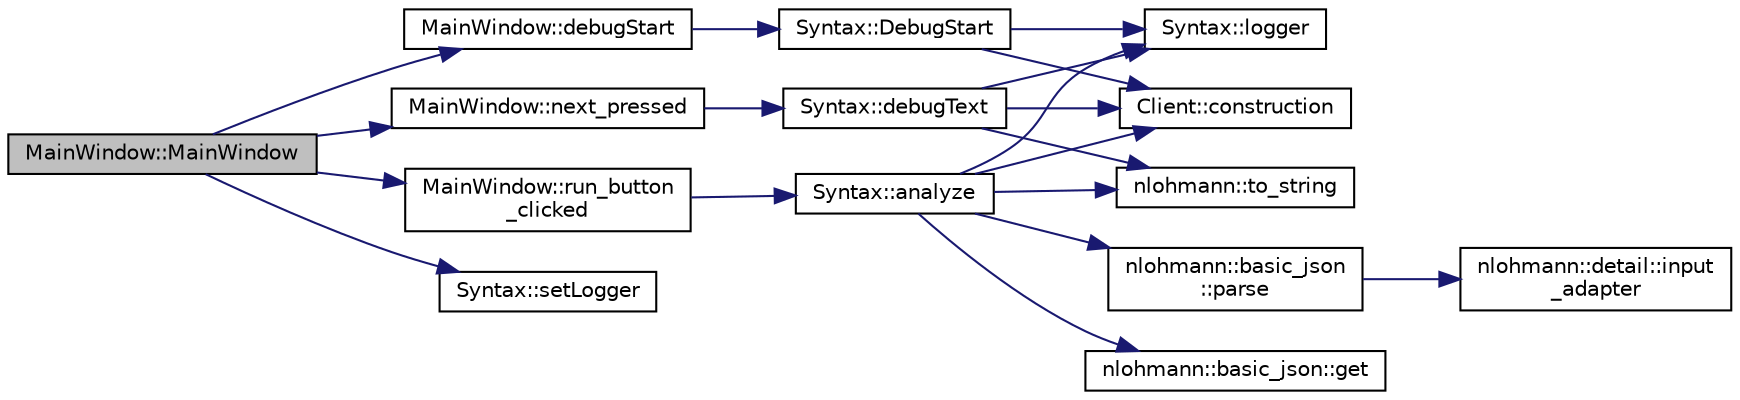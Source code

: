 digraph "MainWindow::MainWindow"
{
 // LATEX_PDF_SIZE
  edge [fontname="Helvetica",fontsize="10",labelfontname="Helvetica",labelfontsize="10"];
  node [fontname="Helvetica",fontsize="10",shape=record];
  rankdir="LR";
  Node1 [label="MainWindow::MainWindow",height=0.2,width=0.4,color="black", fillcolor="grey75", style="filled", fontcolor="black",tooltip="Generates the window with all its components."];
  Node1 -> Node2 [color="midnightblue",fontsize="10",style="solid"];
  Node2 [label="MainWindow::debugStart",height=0.2,width=0.4,color="black", fillcolor="white", style="filled",URL="$classMainWindow.html#a5d049948ba1a30dae2654dd9bcde4c3a",tooltip="Function related to the debug button."];
  Node2 -> Node3 [color="midnightblue",fontsize="10",style="solid"];
  Node3 [label="Syntax::DebugStart",height=0.2,width=0.4,color="black", fillcolor="white", style="filled",URL="$classSyntax.html#a7733a5565bfc9ad2d37ca6803fbbccfb",tooltip="start the debug mode"];
  Node3 -> Node4 [color="midnightblue",fontsize="10",style="solid"];
  Node4 [label="Client::construction",height=0.2,width=0.4,color="black", fillcolor="white", style="filled",URL="$classClient.html#a3f05cb35be05fe8d27443a49069b810f",tooltip=" "];
  Node3 -> Node5 [color="midnightblue",fontsize="10",style="solid"];
  Node5 [label="Syntax::logger",height=0.2,width=0.4,color="black", fillcolor="white", style="filled",URL="$classSyntax.html#ab3a8ed65e9faa2ee55f23ba4b073f375",tooltip="info that is gonna be on the logger"];
  Node1 -> Node6 [color="midnightblue",fontsize="10",style="solid"];
  Node6 [label="MainWindow::next_pressed",height=0.2,width=0.4,color="black", fillcolor="white", style="filled",URL="$classMainWindow.html#a2d0c7e73108991e84bfaef4f30ef0382",tooltip="Function related to the step by step button."];
  Node6 -> Node7 [color="midnightblue",fontsize="10",style="solid"];
  Node7 [label="Syntax::debugText",height=0.2,width=0.4,color="black", fillcolor="white", style="filled",URL="$classSyntax.html#a537f8b6e711c89ddb1336821536f7546",tooltip="analyze the info that is on the IDE in debug mode"];
  Node7 -> Node4 [color="midnightblue",fontsize="10",style="solid"];
  Node7 -> Node5 [color="midnightblue",fontsize="10",style="solid"];
  Node7 -> Node8 [color="midnightblue",fontsize="10",style="solid"];
  Node8 [label="nlohmann::to_string",height=0.2,width=0.4,color="black", fillcolor="white", style="filled",URL="$namespacenlohmann.html#a6ce645a0b8717757e096a5b5773b7a16",tooltip="user-defined to_string function for JSON values"];
  Node1 -> Node9 [color="midnightblue",fontsize="10",style="solid"];
  Node9 [label="MainWindow::run_button\l_clicked",height=0.2,width=0.4,color="black", fillcolor="white", style="filled",URL="$classMainWindow.html#a24f1b378d5ef7b3f8b77717a8187f061",tooltip="Function related to the run button."];
  Node9 -> Node10 [color="midnightblue",fontsize="10",style="solid"];
  Node10 [label="Syntax::analyze",height=0.2,width=0.4,color="black", fillcolor="white", style="filled",URL="$classSyntax.html#a328ae9cdb72d859eb7bcd7e4e8f0bc8b",tooltip="analyze the info that is on the IDE in automatic mode"];
  Node10 -> Node4 [color="midnightblue",fontsize="10",style="solid"];
  Node10 -> Node11 [color="midnightblue",fontsize="10",style="solid"];
  Node11 [label="nlohmann::basic_json::get",height=0.2,width=0.4,color="black", fillcolor="white", style="filled",URL="$classnlohmann_1_1basic__json.html#adc6408fbeaf9545882dc62bc20db7d42",tooltip="get special-case overload"];
  Node10 -> Node5 [color="midnightblue",fontsize="10",style="solid"];
  Node10 -> Node12 [color="midnightblue",fontsize="10",style="solid"];
  Node12 [label="nlohmann::basic_json\l::parse",height=0.2,width=0.4,color="black", fillcolor="white", style="filled",URL="$classnlohmann_1_1basic__json.html#a633db4570bf0afb137dec11a2439acee",tooltip="deserialize from a compatible input"];
  Node12 -> Node13 [color="midnightblue",fontsize="10",style="solid"];
  Node13 [label="nlohmann::detail::input\l_adapter",height=0.2,width=0.4,color="black", fillcolor="white", style="filled",URL="$namespacenlohmann_1_1detail.html#ad11a087dbe66eade5af4056aef9600bf",tooltip=" "];
  Node10 -> Node8 [color="midnightblue",fontsize="10",style="solid"];
  Node1 -> Node14 [color="midnightblue",fontsize="10",style="solid"];
  Node14 [label="Syntax::setLogger",height=0.2,width=0.4,color="black", fillcolor="white", style="filled",URL="$classSyntax.html#ae026dd821e8f22f35684b0eb86263e51",tooltip="obtain the logger objet"];
}
